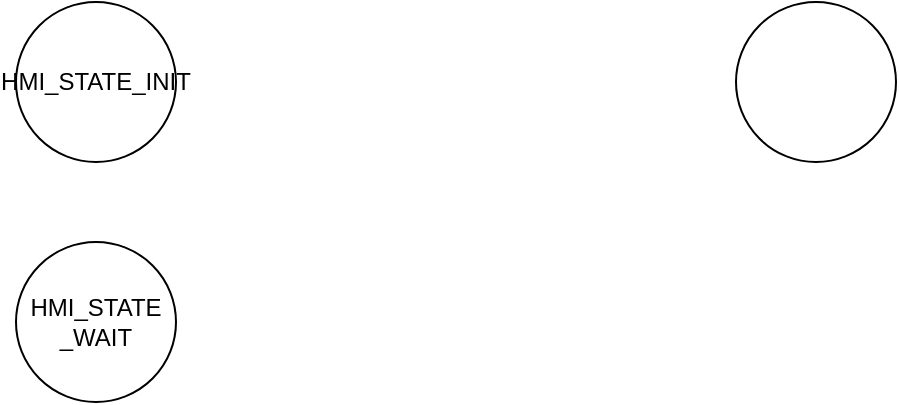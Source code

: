 <mxfile version="21.7.5" type="device">
  <diagram name="Page-1" id="sV3j2Z3CSjjJ1HjRR2HR">
    <mxGraphModel dx="576" dy="323" grid="1" gridSize="10" guides="1" tooltips="1" connect="1" arrows="1" fold="1" page="1" pageScale="1" pageWidth="827" pageHeight="1169" math="0" shadow="0">
      <root>
        <mxCell id="0" />
        <mxCell id="1" parent="0" />
        <mxCell id="QlLfGVH47oHs2u8wCApw-1" value="HMI_STATE_INIT" style="ellipse;whiteSpace=wrap;html=1;aspect=fixed;" vertex="1" parent="1">
          <mxGeometry x="240" y="80" width="80" height="80" as="geometry" />
        </mxCell>
        <mxCell id="QlLfGVH47oHs2u8wCApw-2" value="" style="ellipse;whiteSpace=wrap;html=1;aspect=fixed;" vertex="1" parent="1">
          <mxGeometry x="600" y="80" width="80" height="80" as="geometry" />
        </mxCell>
        <mxCell id="QlLfGVH47oHs2u8wCApw-3" value="HMI_STATE&lt;br&gt;_WAIT" style="ellipse;whiteSpace=wrap;html=1;aspect=fixed;" vertex="1" parent="1">
          <mxGeometry x="240" y="200" width="80" height="80" as="geometry" />
        </mxCell>
      </root>
    </mxGraphModel>
  </diagram>
</mxfile>
